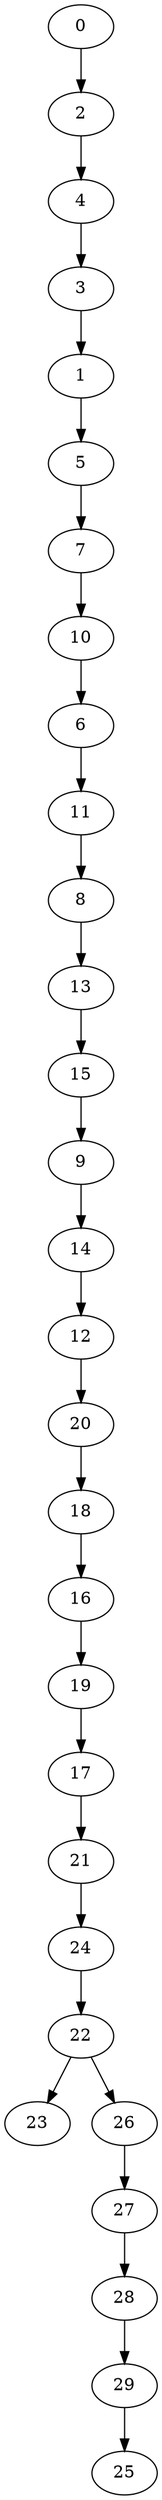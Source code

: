 digraph {
	0 [label=0]
	2 [label=2]
	4 [label=4]
	3 [label=3]
	1 [label=1]
	5 [label=5]
	7 [label=7]
	10 [label=10]
	6 [label=6]
	11 [label=11]
	8 [label=8]
	13 [label=13]
	15 [label=15]
	9 [label=9]
	14 [label=14]
	12 [label=12]
	20 [label=20]
	18 [label=18]
	16 [label=16]
	19 [label=19]
	17 [label=17]
	21 [label=21]
	24 [label=24]
	22 [label=22]
	23 [label=23]
	26 [label=26]
	27 [label=27]
	28 [label=28]
	29 [label=29]
	25 [label=25]
	0 -> 2
	2 -> 4
	4 -> 3
	3 -> 1
	1 -> 5
	5 -> 7
	7 -> 10
	10 -> 6
	6 -> 11
	11 -> 8
	8 -> 13
	13 -> 15
	15 -> 9
	9 -> 14
	14 -> 12
	12 -> 20
	20 -> 18
	18 -> 16
	16 -> 19
	19 -> 17
	17 -> 21
	21 -> 24
	24 -> 22
	22 -> 23
	22 -> 26
	26 -> 27
	27 -> 28
	28 -> 29
	29 -> 25
}
